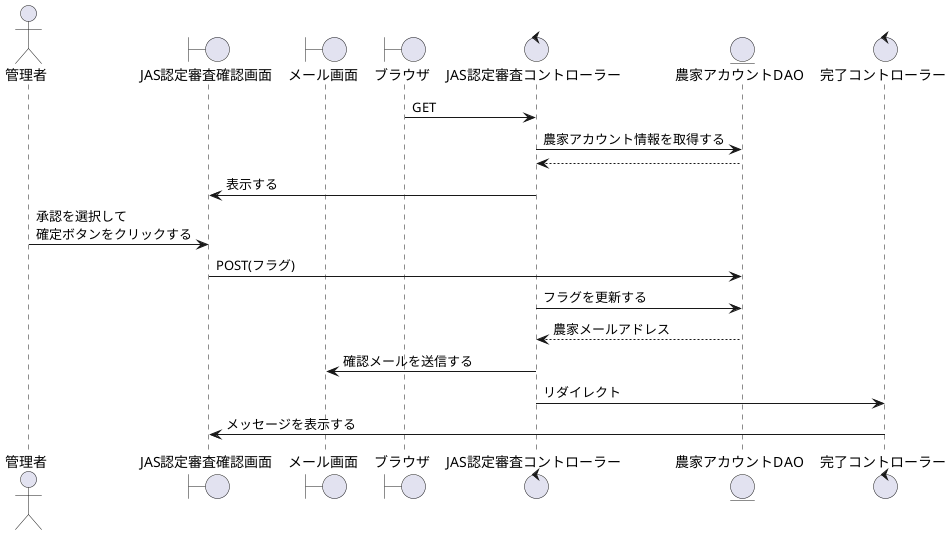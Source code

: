@startuml JAS認定審査表示

actor    "管理者" as act
boundary "JAS認定審査確認画面" as JAS_s
boundary "メール画面" as mail
boundary "ブラウザ" as brz
control  "JAS認定審査コントローラー" as Acquisition_c
entity   "農家アカウントDAO" as Farmer_DAO
control  "完了コントローラー" as completion_c

'-------------------------------------------------------------------------------------------

brz -> Acquisition_c : GET
Acquisition_c -> Farmer_DAO : 農家アカウント情報を取得する
Acquisition_c <-- Farmer_DAO
JAS_s <- Acquisition_c : 表示する
act -> JAS_s : 承認を選択して\n確定ボタンをクリックする
JAS_s -> Farmer_DAO : POST(フラグ)
Acquisition_c -> Farmer_DAO : フラグを更新する
Farmer_DAO --> Acquisition_c : 農家メールアドレス
Acquisition_c -> mail : 確認メールを送信する
Acquisition_c -> completion_c : リダイレクト
completion_c -> JAS_s : メッセージを表示する

@enduml
